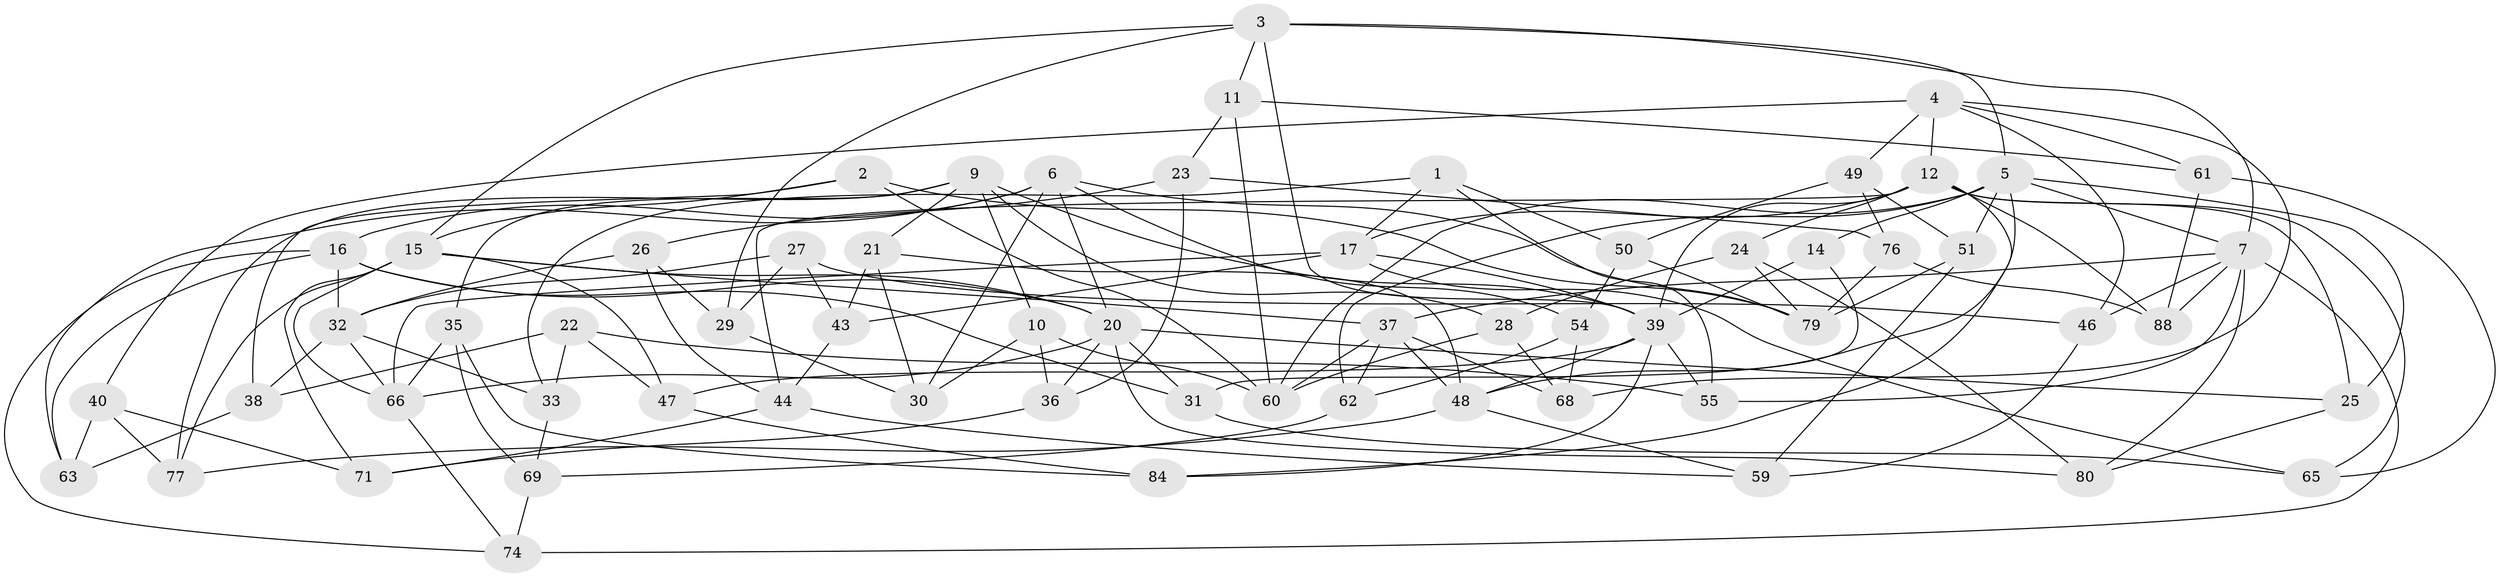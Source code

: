 // original degree distribution, {4: 1.0}
// Generated by graph-tools (version 1.1) at 2025/20/03/04/25 18:20:47]
// undirected, 62 vertices, 149 edges
graph export_dot {
graph [start="1"]
  node [color=gray90,style=filled];
  1;
  2;
  3 [super="+8"];
  4 [super="+13"];
  5 [super="+73+81"];
  6 [super="+42"];
  7 [super="+67+56"];
  9 [super="+86"];
  10;
  11;
  12 [super="+18"];
  14;
  15 [super="+34"];
  16 [super="+64"];
  17 [super="+41"];
  20 [super="+57"];
  21;
  22;
  23;
  24;
  25;
  26;
  27;
  28;
  29;
  30;
  31;
  32 [super="+75"];
  33;
  35;
  36;
  37 [super="+45"];
  38;
  39 [super="+70+72+53"];
  40;
  43;
  44 [super="+85"];
  46;
  47;
  48 [super="+52"];
  49;
  50;
  51;
  54;
  55;
  59;
  60 [super="+82"];
  61;
  62;
  63;
  65;
  66 [super="+87"];
  68;
  69;
  71;
  74;
  76;
  77;
  79 [super="+83"];
  80;
  84;
  88;
  1 -- 50;
  1 -- 33;
  1 -- 55;
  1 -- 17;
  2 -- 38;
  2 -- 15;
  2 -- 60;
  2 -- 79;
  3 -- 11;
  3 -- 29;
  3 -- 15;
  3 -- 7;
  3 -- 39;
  3 -- 5;
  4 -- 46;
  4 -- 40;
  4 -- 61;
  4 -- 49;
  4 -- 68;
  4 -- 12;
  5 -- 14;
  5 -- 51;
  5 -- 48;
  5 -- 60;
  5 -- 62;
  5 -- 25;
  5 -- 7;
  6 -- 63;
  6 -- 30;
  6 -- 54;
  6 -- 16;
  6 -- 20;
  6 -- 79;
  7 -- 46;
  7 -- 80;
  7 -- 74;
  7 -- 88;
  7 -- 37;
  7 -- 55;
  9 -- 10;
  9 -- 21;
  9 -- 35;
  9 -- 28;
  9 -- 77;
  9 -- 39;
  10 -- 36;
  10 -- 60;
  10 -- 30;
  11 -- 23;
  11 -- 61;
  11 -- 60;
  12 -- 44 [weight=2];
  12 -- 65;
  12 -- 84;
  12 -- 17;
  12 -- 88;
  12 -- 25;
  12 -- 24;
  12 -- 39;
  14 -- 31;
  14 -- 39 [weight=2];
  15 -- 77;
  15 -- 71;
  15 -- 66;
  15 -- 20;
  15 -- 37;
  15 -- 47;
  16 -- 32;
  16 -- 63;
  16 -- 74;
  16 -- 20;
  16 -- 31;
  17 -- 66;
  17 -- 65;
  17 -- 43;
  17 -- 39;
  20 -- 36;
  20 -- 80;
  20 -- 66;
  20 -- 25;
  20 -- 31;
  21 -- 43;
  21 -- 48;
  21 -- 30;
  22 -- 33;
  22 -- 55;
  22 -- 47;
  22 -- 38;
  23 -- 36;
  23 -- 26;
  23 -- 76;
  24 -- 28;
  24 -- 79;
  24 -- 80;
  25 -- 80;
  26 -- 44;
  26 -- 29;
  26 -- 32;
  27 -- 46;
  27 -- 29;
  27 -- 43;
  27 -- 32;
  28 -- 68;
  28 -- 60;
  29 -- 30;
  31 -- 65;
  32 -- 38;
  32 -- 33;
  32 -- 66;
  33 -- 69;
  35 -- 69;
  35 -- 84;
  35 -- 66;
  36 -- 71;
  37 -- 68;
  37 -- 62;
  37 -- 48;
  37 -- 60;
  38 -- 63;
  39 -- 84;
  39 -- 48;
  39 -- 47;
  39 -- 55;
  40 -- 77;
  40 -- 63;
  40 -- 71;
  43 -- 44;
  44 -- 59;
  44 -- 71;
  46 -- 59;
  47 -- 84;
  48 -- 77;
  48 -- 59;
  49 -- 50;
  49 -- 51;
  49 -- 76;
  50 -- 79;
  50 -- 54;
  51 -- 59;
  51 -- 79;
  54 -- 62;
  54 -- 68;
  61 -- 88;
  61 -- 65;
  62 -- 69;
  66 -- 74;
  69 -- 74;
  76 -- 88;
  76 -- 79;
}
